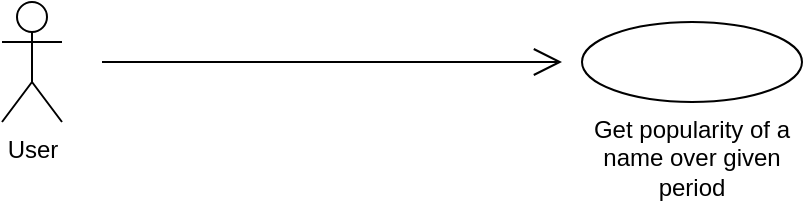 <mxfile version="14.5.3" type="github">
  <diagram id="0kwZ3Ef6oDOQ0Ywg6Nfw" name="Page-1">
    <mxGraphModel dx="1038" dy="580" grid="1" gridSize="10" guides="1" tooltips="1" connect="1" arrows="1" fold="1" page="1" pageScale="1" pageWidth="827" pageHeight="1169" math="0" shadow="0">
      <root>
        <mxCell id="0" />
        <mxCell id="1" parent="0" />
        <mxCell id="sIxNmV41xf-e-O5Z9cG7-3" value="User" style="shape=umlActor;verticalLabelPosition=bottom;verticalAlign=top;html=1;outlineConnect=0;" vertex="1" parent="1">
          <mxGeometry x="280" y="220" width="30" height="60" as="geometry" />
        </mxCell>
        <mxCell id="sIxNmV41xf-e-O5Z9cG7-4" value="Get popularity of a name over given period" style="ellipse;whiteSpace=wrap;html=1;labelPosition=center;verticalLabelPosition=bottom;align=center;verticalAlign=top;" vertex="1" parent="1">
          <mxGeometry x="570" y="230" width="110" height="40" as="geometry" />
        </mxCell>
        <mxCell id="sIxNmV41xf-e-O5Z9cG7-12" value="" style="endArrow=open;endFill=1;endSize=12;html=1;" edge="1" parent="1">
          <mxGeometry width="160" relative="1" as="geometry">
            <mxPoint x="330" y="250" as="sourcePoint" />
            <mxPoint x="560" y="250" as="targetPoint" />
          </mxGeometry>
        </mxCell>
      </root>
    </mxGraphModel>
  </diagram>
</mxfile>
